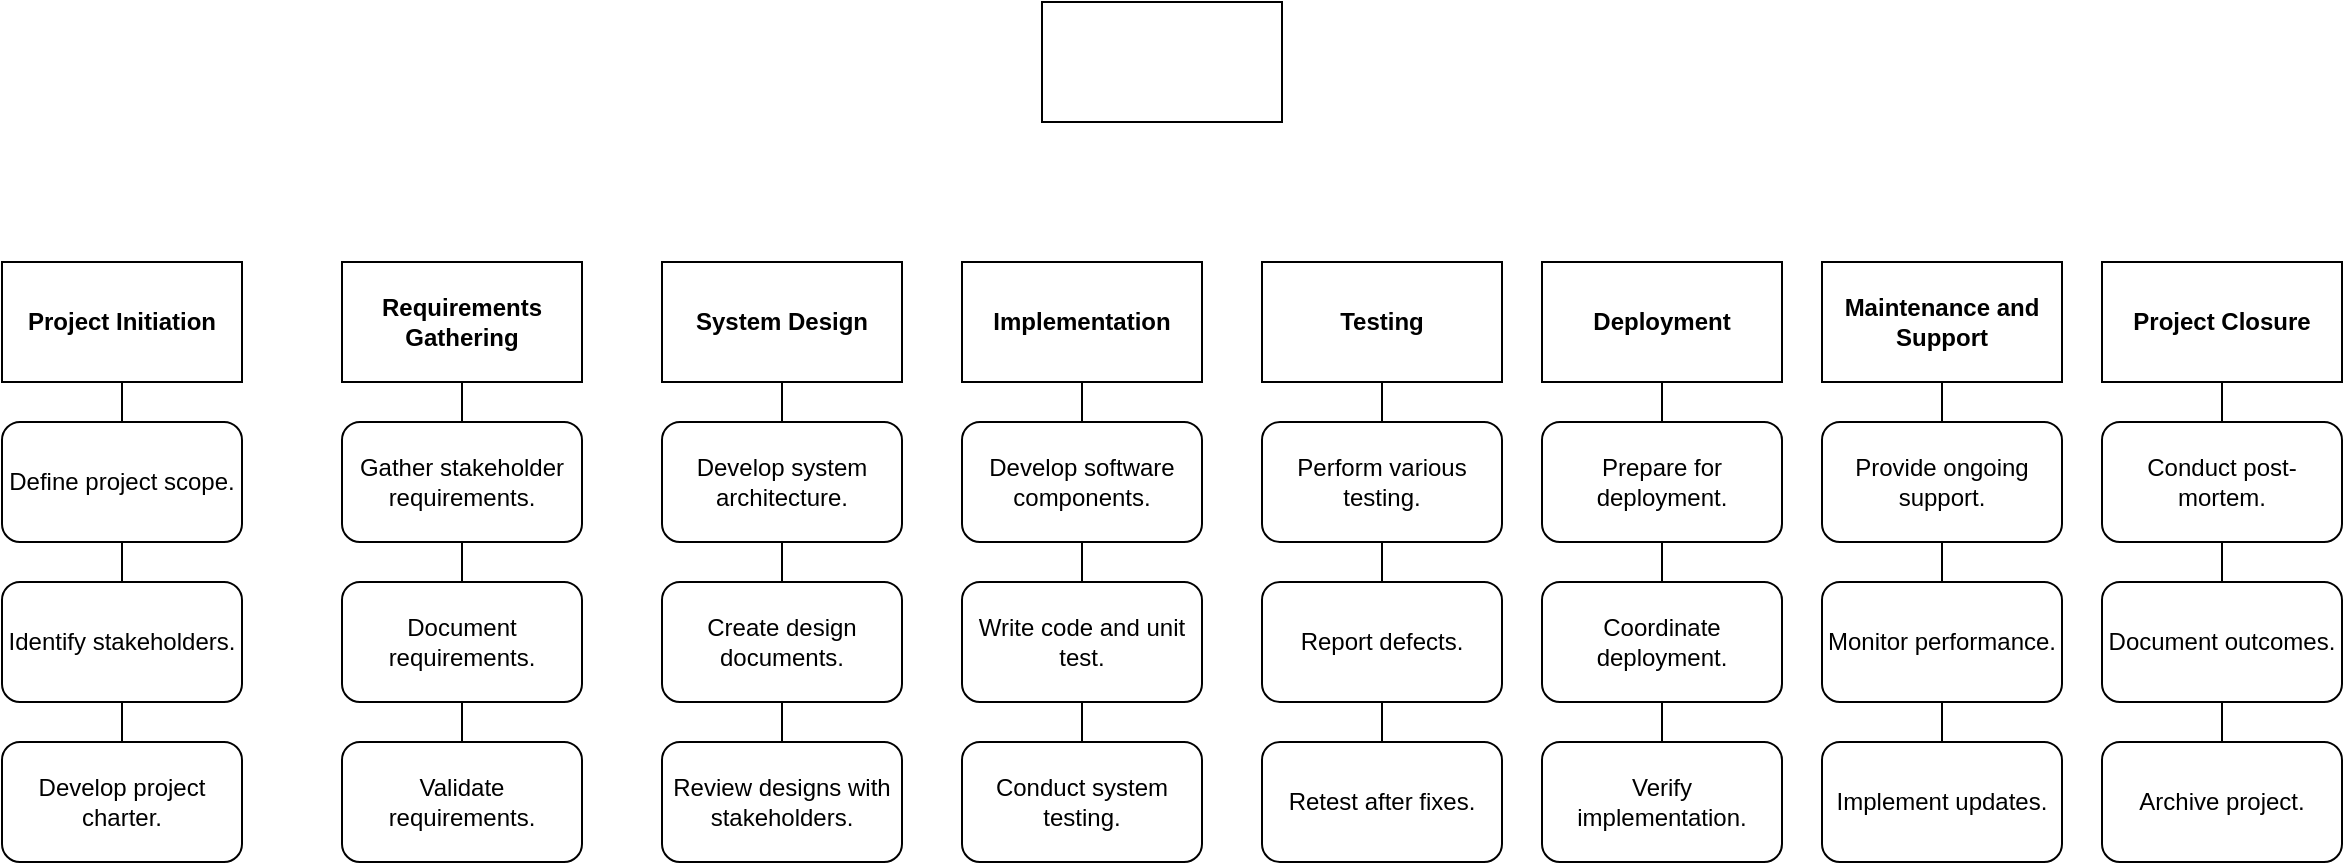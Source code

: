 <mxfile version="24.0.7" type="github">
  <diagram name="Page-1" id="RZQbQ9jETj5KuSIeGiIg">
    <mxGraphModel dx="1420" dy="710" grid="1" gridSize="10" guides="1" tooltips="1" connect="1" arrows="1" fold="1" page="1" pageScale="1" pageWidth="1100" pageHeight="850" math="0" shadow="0">
      <root>
        <mxCell id="0" />
        <mxCell id="1" parent="0" />
        <mxCell id="jdBSKAKRMZ7UJiw57Ttp-1" value="" style="rounded=0;whiteSpace=wrap;html=1;" vertex="1" parent="1">
          <mxGeometry x="540" y="30" width="120" height="60" as="geometry" />
        </mxCell>
        <mxCell id="jdBSKAKRMZ7UJiw57Ttp-2" value="&lt;strong&gt;Project Initiation&lt;/strong&gt;" style="rounded=0;whiteSpace=wrap;html=1;" vertex="1" parent="1">
          <mxGeometry x="20" y="160" width="120" height="60" as="geometry" />
        </mxCell>
        <mxCell id="jdBSKAKRMZ7UJiw57Ttp-3" value="Define project scope." style="rounded=1;whiteSpace=wrap;html=1;" vertex="1" parent="1">
          <mxGeometry x="20" y="240" width="120" height="60" as="geometry" />
        </mxCell>
        <mxCell id="jdBSKAKRMZ7UJiw57Ttp-4" value="Identify stakeholders." style="rounded=1;whiteSpace=wrap;html=1;" vertex="1" parent="1">
          <mxGeometry x="20" y="320" width="120" height="60" as="geometry" />
        </mxCell>
        <mxCell id="jdBSKAKRMZ7UJiw57Ttp-5" value="Develop project charter." style="rounded=1;whiteSpace=wrap;html=1;" vertex="1" parent="1">
          <mxGeometry x="20" y="400" width="120" height="60" as="geometry" />
        </mxCell>
        <mxCell id="jdBSKAKRMZ7UJiw57Ttp-6" value="&lt;strong&gt;Requirements Gathering&lt;/strong&gt;" style="rounded=0;whiteSpace=wrap;html=1;" vertex="1" parent="1">
          <mxGeometry x="190" y="160" width="120" height="60" as="geometry" />
        </mxCell>
        <mxCell id="jdBSKAKRMZ7UJiw57Ttp-7" value="" style="endArrow=none;html=1;rounded=0;" edge="1" parent="1" source="jdBSKAKRMZ7UJiw57Ttp-3" target="jdBSKAKRMZ7UJiw57Ttp-2">
          <mxGeometry width="50" height="50" relative="1" as="geometry">
            <mxPoint x="410" y="350" as="sourcePoint" />
            <mxPoint x="460" y="300" as="targetPoint" />
          </mxGeometry>
        </mxCell>
        <mxCell id="jdBSKAKRMZ7UJiw57Ttp-8" value="" style="endArrow=none;html=1;rounded=0;" edge="1" parent="1" source="jdBSKAKRMZ7UJiw57Ttp-4" target="jdBSKAKRMZ7UJiw57Ttp-3">
          <mxGeometry width="50" height="50" relative="1" as="geometry">
            <mxPoint x="90" y="250" as="sourcePoint" />
            <mxPoint x="90" y="230" as="targetPoint" />
          </mxGeometry>
        </mxCell>
        <mxCell id="jdBSKAKRMZ7UJiw57Ttp-9" value="" style="endArrow=none;html=1;rounded=0;" edge="1" parent="1" source="jdBSKAKRMZ7UJiw57Ttp-5" target="jdBSKAKRMZ7UJiw57Ttp-4">
          <mxGeometry width="50" height="50" relative="1" as="geometry">
            <mxPoint x="100" y="260" as="sourcePoint" />
            <mxPoint x="100" y="240" as="targetPoint" />
          </mxGeometry>
        </mxCell>
        <mxCell id="jdBSKAKRMZ7UJiw57Ttp-10" value="Gather stakeholder requirements." style="rounded=1;whiteSpace=wrap;html=1;" vertex="1" parent="1">
          <mxGeometry x="190" y="240" width="120" height="60" as="geometry" />
        </mxCell>
        <mxCell id="jdBSKAKRMZ7UJiw57Ttp-11" value="Document requirements." style="rounded=1;whiteSpace=wrap;html=1;" vertex="1" parent="1">
          <mxGeometry x="190" y="320" width="120" height="60" as="geometry" />
        </mxCell>
        <mxCell id="jdBSKAKRMZ7UJiw57Ttp-12" value="Validate requirements." style="rounded=1;whiteSpace=wrap;html=1;" vertex="1" parent="1">
          <mxGeometry x="190" y="400" width="120" height="60" as="geometry" />
        </mxCell>
        <mxCell id="jdBSKAKRMZ7UJiw57Ttp-13" value="" style="endArrow=none;html=1;rounded=0;" edge="1" parent="1" source="jdBSKAKRMZ7UJiw57Ttp-11" target="jdBSKAKRMZ7UJiw57Ttp-10">
          <mxGeometry width="50" height="50" relative="1" as="geometry">
            <mxPoint x="260" y="250" as="sourcePoint" />
            <mxPoint x="260" y="230" as="targetPoint" />
          </mxGeometry>
        </mxCell>
        <mxCell id="jdBSKAKRMZ7UJiw57Ttp-14" value="" style="endArrow=none;html=1;rounded=0;" edge="1" parent="1" source="jdBSKAKRMZ7UJiw57Ttp-12" target="jdBSKAKRMZ7UJiw57Ttp-11">
          <mxGeometry width="50" height="50" relative="1" as="geometry">
            <mxPoint x="270" y="260" as="sourcePoint" />
            <mxPoint x="270" y="240" as="targetPoint" />
          </mxGeometry>
        </mxCell>
        <mxCell id="jdBSKAKRMZ7UJiw57Ttp-15" value="" style="endArrow=none;html=1;rounded=0;" edge="1" parent="1" source="jdBSKAKRMZ7UJiw57Ttp-10" target="jdBSKAKRMZ7UJiw57Ttp-6">
          <mxGeometry width="50" height="50" relative="1" as="geometry">
            <mxPoint x="260" y="330" as="sourcePoint" />
            <mxPoint x="260" y="310" as="targetPoint" />
          </mxGeometry>
        </mxCell>
        <mxCell id="jdBSKAKRMZ7UJiw57Ttp-16" value="&lt;strong&gt;System Design&lt;/strong&gt;" style="rounded=0;whiteSpace=wrap;html=1;" vertex="1" parent="1">
          <mxGeometry x="350" y="160" width="120" height="60" as="geometry" />
        </mxCell>
        <mxCell id="jdBSKAKRMZ7UJiw57Ttp-17" value="Develop system architecture." style="rounded=1;whiteSpace=wrap;html=1;" vertex="1" parent="1">
          <mxGeometry x="350" y="240" width="120" height="60" as="geometry" />
        </mxCell>
        <mxCell id="jdBSKAKRMZ7UJiw57Ttp-18" value="Create design documents." style="rounded=1;whiteSpace=wrap;html=1;" vertex="1" parent="1">
          <mxGeometry x="350" y="320" width="120" height="60" as="geometry" />
        </mxCell>
        <mxCell id="jdBSKAKRMZ7UJiw57Ttp-19" value="Review designs with stakeholders." style="rounded=1;whiteSpace=wrap;html=1;" vertex="1" parent="1">
          <mxGeometry x="350" y="400" width="120" height="60" as="geometry" />
        </mxCell>
        <mxCell id="jdBSKAKRMZ7UJiw57Ttp-20" value="" style="endArrow=none;html=1;rounded=0;" edge="1" parent="1" source="jdBSKAKRMZ7UJiw57Ttp-18" target="jdBSKAKRMZ7UJiw57Ttp-17">
          <mxGeometry width="50" height="50" relative="1" as="geometry">
            <mxPoint x="420" y="250" as="sourcePoint" />
            <mxPoint x="420" y="230" as="targetPoint" />
          </mxGeometry>
        </mxCell>
        <mxCell id="jdBSKAKRMZ7UJiw57Ttp-21" value="" style="endArrow=none;html=1;rounded=0;" edge="1" parent="1" source="jdBSKAKRMZ7UJiw57Ttp-19" target="jdBSKAKRMZ7UJiw57Ttp-18">
          <mxGeometry width="50" height="50" relative="1" as="geometry">
            <mxPoint x="430" y="260" as="sourcePoint" />
            <mxPoint x="430" y="240" as="targetPoint" />
          </mxGeometry>
        </mxCell>
        <mxCell id="jdBSKAKRMZ7UJiw57Ttp-22" value="" style="endArrow=none;html=1;rounded=0;" edge="1" parent="1" source="jdBSKAKRMZ7UJiw57Ttp-17" target="jdBSKAKRMZ7UJiw57Ttp-16">
          <mxGeometry width="50" height="50" relative="1" as="geometry">
            <mxPoint x="420" y="330" as="sourcePoint" />
            <mxPoint x="420" y="310" as="targetPoint" />
          </mxGeometry>
        </mxCell>
        <mxCell id="jdBSKAKRMZ7UJiw57Ttp-23" value="&lt;strong&gt;Implementation&lt;/strong&gt;" style="rounded=0;whiteSpace=wrap;html=1;" vertex="1" parent="1">
          <mxGeometry x="500" y="160" width="120" height="60" as="geometry" />
        </mxCell>
        <mxCell id="jdBSKAKRMZ7UJiw57Ttp-24" value="Develop software components." style="rounded=1;whiteSpace=wrap;html=1;" vertex="1" parent="1">
          <mxGeometry x="500" y="240" width="120" height="60" as="geometry" />
        </mxCell>
        <mxCell id="jdBSKAKRMZ7UJiw57Ttp-25" value="Write code and unit test." style="rounded=1;whiteSpace=wrap;html=1;" vertex="1" parent="1">
          <mxGeometry x="500" y="320" width="120" height="60" as="geometry" />
        </mxCell>
        <mxCell id="jdBSKAKRMZ7UJiw57Ttp-26" value="Conduct system testing." style="rounded=1;whiteSpace=wrap;html=1;" vertex="1" parent="1">
          <mxGeometry x="500" y="400" width="120" height="60" as="geometry" />
        </mxCell>
        <mxCell id="jdBSKAKRMZ7UJiw57Ttp-27" value="" style="endArrow=none;html=1;rounded=0;" edge="1" parent="1" source="jdBSKAKRMZ7UJiw57Ttp-25" target="jdBSKAKRMZ7UJiw57Ttp-24">
          <mxGeometry width="50" height="50" relative="1" as="geometry">
            <mxPoint x="570" y="250" as="sourcePoint" />
            <mxPoint x="570" y="230" as="targetPoint" />
          </mxGeometry>
        </mxCell>
        <mxCell id="jdBSKAKRMZ7UJiw57Ttp-28" value="" style="endArrow=none;html=1;rounded=0;" edge="1" parent="1" source="jdBSKAKRMZ7UJiw57Ttp-26" target="jdBSKAKRMZ7UJiw57Ttp-25">
          <mxGeometry width="50" height="50" relative="1" as="geometry">
            <mxPoint x="580" y="260" as="sourcePoint" />
            <mxPoint x="580" y="240" as="targetPoint" />
          </mxGeometry>
        </mxCell>
        <mxCell id="jdBSKAKRMZ7UJiw57Ttp-29" value="" style="endArrow=none;html=1;rounded=0;" edge="1" parent="1" source="jdBSKAKRMZ7UJiw57Ttp-24" target="jdBSKAKRMZ7UJiw57Ttp-23">
          <mxGeometry width="50" height="50" relative="1" as="geometry">
            <mxPoint x="570" y="330" as="sourcePoint" />
            <mxPoint x="570" y="310" as="targetPoint" />
          </mxGeometry>
        </mxCell>
        <mxCell id="jdBSKAKRMZ7UJiw57Ttp-30" value="&lt;strong&gt;Testing&lt;/strong&gt;" style="rounded=0;whiteSpace=wrap;html=1;" vertex="1" parent="1">
          <mxGeometry x="650" y="160" width="120" height="60" as="geometry" />
        </mxCell>
        <mxCell id="jdBSKAKRMZ7UJiw57Ttp-31" value="Perform various testing." style="rounded=1;whiteSpace=wrap;html=1;" vertex="1" parent="1">
          <mxGeometry x="650" y="240" width="120" height="60" as="geometry" />
        </mxCell>
        <mxCell id="jdBSKAKRMZ7UJiw57Ttp-32" value="Report defects." style="rounded=1;whiteSpace=wrap;html=1;" vertex="1" parent="1">
          <mxGeometry x="650" y="320" width="120" height="60" as="geometry" />
        </mxCell>
        <mxCell id="jdBSKAKRMZ7UJiw57Ttp-33" value="Retest after fixes." style="rounded=1;whiteSpace=wrap;html=1;" vertex="1" parent="1">
          <mxGeometry x="650" y="400" width="120" height="60" as="geometry" />
        </mxCell>
        <mxCell id="jdBSKAKRMZ7UJiw57Ttp-34" value="" style="endArrow=none;html=1;rounded=0;" edge="1" parent="1" source="jdBSKAKRMZ7UJiw57Ttp-32" target="jdBSKAKRMZ7UJiw57Ttp-31">
          <mxGeometry width="50" height="50" relative="1" as="geometry">
            <mxPoint x="720" y="250" as="sourcePoint" />
            <mxPoint x="720" y="230" as="targetPoint" />
          </mxGeometry>
        </mxCell>
        <mxCell id="jdBSKAKRMZ7UJiw57Ttp-35" value="" style="endArrow=none;html=1;rounded=0;" edge="1" parent="1" source="jdBSKAKRMZ7UJiw57Ttp-33" target="jdBSKAKRMZ7UJiw57Ttp-32">
          <mxGeometry width="50" height="50" relative="1" as="geometry">
            <mxPoint x="730" y="260" as="sourcePoint" />
            <mxPoint x="730" y="240" as="targetPoint" />
          </mxGeometry>
        </mxCell>
        <mxCell id="jdBSKAKRMZ7UJiw57Ttp-36" value="" style="endArrow=none;html=1;rounded=0;" edge="1" parent="1" source="jdBSKAKRMZ7UJiw57Ttp-31" target="jdBSKAKRMZ7UJiw57Ttp-30">
          <mxGeometry width="50" height="50" relative="1" as="geometry">
            <mxPoint x="720" y="330" as="sourcePoint" />
            <mxPoint x="720" y="310" as="targetPoint" />
          </mxGeometry>
        </mxCell>
        <mxCell id="jdBSKAKRMZ7UJiw57Ttp-37" value="&lt;strong&gt;Deployment&lt;/strong&gt;" style="rounded=0;whiteSpace=wrap;html=1;" vertex="1" parent="1">
          <mxGeometry x="790" y="160" width="120" height="60" as="geometry" />
        </mxCell>
        <mxCell id="jdBSKAKRMZ7UJiw57Ttp-38" value="Prepare for deployment." style="rounded=1;whiteSpace=wrap;html=1;" vertex="1" parent="1">
          <mxGeometry x="790" y="240" width="120" height="60" as="geometry" />
        </mxCell>
        <mxCell id="jdBSKAKRMZ7UJiw57Ttp-39" value="Coordinate deployment." style="rounded=1;whiteSpace=wrap;html=1;" vertex="1" parent="1">
          <mxGeometry x="790" y="320" width="120" height="60" as="geometry" />
        </mxCell>
        <mxCell id="jdBSKAKRMZ7UJiw57Ttp-40" value="Verify implementation." style="rounded=1;whiteSpace=wrap;html=1;" vertex="1" parent="1">
          <mxGeometry x="790" y="400" width="120" height="60" as="geometry" />
        </mxCell>
        <mxCell id="jdBSKAKRMZ7UJiw57Ttp-42" value="" style="endArrow=none;html=1;rounded=0;" edge="1" parent="1" source="jdBSKAKRMZ7UJiw57Ttp-40" target="jdBSKAKRMZ7UJiw57Ttp-39">
          <mxGeometry width="50" height="50" relative="1" as="geometry">
            <mxPoint x="870" y="260" as="sourcePoint" />
            <mxPoint x="870" y="240" as="targetPoint" />
          </mxGeometry>
        </mxCell>
        <mxCell id="jdBSKAKRMZ7UJiw57Ttp-43" value="" style="endArrow=none;html=1;rounded=0;" edge="1" parent="1" source="jdBSKAKRMZ7UJiw57Ttp-38" target="jdBSKAKRMZ7UJiw57Ttp-37">
          <mxGeometry width="50" height="50" relative="1" as="geometry">
            <mxPoint x="860" y="330" as="sourcePoint" />
            <mxPoint x="860" y="310" as="targetPoint" />
          </mxGeometry>
        </mxCell>
        <mxCell id="jdBSKAKRMZ7UJiw57Ttp-45" value="&lt;strong&gt;Maintenance and Support &lt;/strong&gt;" style="rounded=0;whiteSpace=wrap;html=1;" vertex="1" parent="1">
          <mxGeometry x="930" y="160" width="120" height="60" as="geometry" />
        </mxCell>
        <mxCell id="jdBSKAKRMZ7UJiw57Ttp-46" value="Provide ongoing support." style="rounded=1;whiteSpace=wrap;html=1;" vertex="1" parent="1">
          <mxGeometry x="930" y="240" width="120" height="60" as="geometry" />
        </mxCell>
        <mxCell id="jdBSKAKRMZ7UJiw57Ttp-48" value="Monitor performance." style="rounded=1;whiteSpace=wrap;html=1;" vertex="1" parent="1">
          <mxGeometry x="930" y="320" width="120" height="60" as="geometry" />
        </mxCell>
        <mxCell id="jdBSKAKRMZ7UJiw57Ttp-49" value="Implement updates." style="rounded=1;whiteSpace=wrap;html=1;" vertex="1" parent="1">
          <mxGeometry x="930" y="400" width="120" height="60" as="geometry" />
        </mxCell>
        <mxCell id="jdBSKAKRMZ7UJiw57Ttp-51" value="" style="endArrow=none;html=1;rounded=0;" edge="1" parent="1" source="jdBSKAKRMZ7UJiw57Ttp-49" target="jdBSKAKRMZ7UJiw57Ttp-48">
          <mxGeometry width="50" height="50" relative="1" as="geometry">
            <mxPoint x="1010" y="260" as="sourcePoint" />
            <mxPoint x="1010" y="240" as="targetPoint" />
          </mxGeometry>
        </mxCell>
        <mxCell id="jdBSKAKRMZ7UJiw57Ttp-52" value="" style="endArrow=none;html=1;rounded=0;" edge="1" parent="1" source="jdBSKAKRMZ7UJiw57Ttp-46" target="jdBSKAKRMZ7UJiw57Ttp-45">
          <mxGeometry width="50" height="50" relative="1" as="geometry">
            <mxPoint x="1000" y="330" as="sourcePoint" />
            <mxPoint x="1000" y="310" as="targetPoint" />
          </mxGeometry>
        </mxCell>
        <mxCell id="jdBSKAKRMZ7UJiw57Ttp-53" value="&lt;strong&gt;Project Closure&lt;/strong&gt;" style="rounded=0;whiteSpace=wrap;html=1;" vertex="1" parent="1">
          <mxGeometry x="1070" y="160" width="120" height="60" as="geometry" />
        </mxCell>
        <mxCell id="jdBSKAKRMZ7UJiw57Ttp-54" value="Conduct post-mortem." style="rounded=1;whiteSpace=wrap;html=1;" vertex="1" parent="1">
          <mxGeometry x="1070" y="240" width="120" height="60" as="geometry" />
        </mxCell>
        <mxCell id="jdBSKAKRMZ7UJiw57Ttp-56" value="Document outcomes." style="rounded=1;whiteSpace=wrap;html=1;" vertex="1" parent="1">
          <mxGeometry x="1070" y="320" width="120" height="60" as="geometry" />
        </mxCell>
        <mxCell id="jdBSKAKRMZ7UJiw57Ttp-57" value="Archive project." style="rounded=1;whiteSpace=wrap;html=1;" vertex="1" parent="1">
          <mxGeometry x="1070" y="400" width="120" height="60" as="geometry" />
        </mxCell>
        <mxCell id="jdBSKAKRMZ7UJiw57Ttp-59" value="" style="endArrow=none;html=1;rounded=0;" edge="1" parent="1" source="jdBSKAKRMZ7UJiw57Ttp-57" target="jdBSKAKRMZ7UJiw57Ttp-56">
          <mxGeometry width="50" height="50" relative="1" as="geometry">
            <mxPoint x="1150" y="260" as="sourcePoint" />
            <mxPoint x="1150" y="240" as="targetPoint" />
          </mxGeometry>
        </mxCell>
        <mxCell id="jdBSKAKRMZ7UJiw57Ttp-60" value="" style="endArrow=none;html=1;rounded=0;" edge="1" parent="1" source="jdBSKAKRMZ7UJiw57Ttp-54" target="jdBSKAKRMZ7UJiw57Ttp-53">
          <mxGeometry width="50" height="50" relative="1" as="geometry">
            <mxPoint x="1140" y="330" as="sourcePoint" />
            <mxPoint x="1140" y="310" as="targetPoint" />
          </mxGeometry>
        </mxCell>
        <mxCell id="jdBSKAKRMZ7UJiw57Ttp-63" value="" style="endArrow=none;html=1;rounded=0;" edge="1" parent="1" source="jdBSKAKRMZ7UJiw57Ttp-39" target="jdBSKAKRMZ7UJiw57Ttp-38">
          <mxGeometry width="50" height="50" relative="1" as="geometry">
            <mxPoint x="1140" y="250" as="sourcePoint" />
            <mxPoint x="1140" y="230" as="targetPoint" />
          </mxGeometry>
        </mxCell>
        <mxCell id="jdBSKAKRMZ7UJiw57Ttp-64" value="" style="endArrow=none;html=1;rounded=0;" edge="1" parent="1" source="jdBSKAKRMZ7UJiw57Ttp-48" target="jdBSKAKRMZ7UJiw57Ttp-46">
          <mxGeometry width="50" height="50" relative="1" as="geometry">
            <mxPoint x="1150" y="260" as="sourcePoint" />
            <mxPoint x="1150" y="240" as="targetPoint" />
          </mxGeometry>
        </mxCell>
        <mxCell id="jdBSKAKRMZ7UJiw57Ttp-65" value="" style="endArrow=none;html=1;rounded=0;" edge="1" parent="1" source="jdBSKAKRMZ7UJiw57Ttp-56" target="jdBSKAKRMZ7UJiw57Ttp-54">
          <mxGeometry width="50" height="50" relative="1" as="geometry">
            <mxPoint x="1160" y="270" as="sourcePoint" />
            <mxPoint x="1160" y="250" as="targetPoint" />
          </mxGeometry>
        </mxCell>
      </root>
    </mxGraphModel>
  </diagram>
</mxfile>
